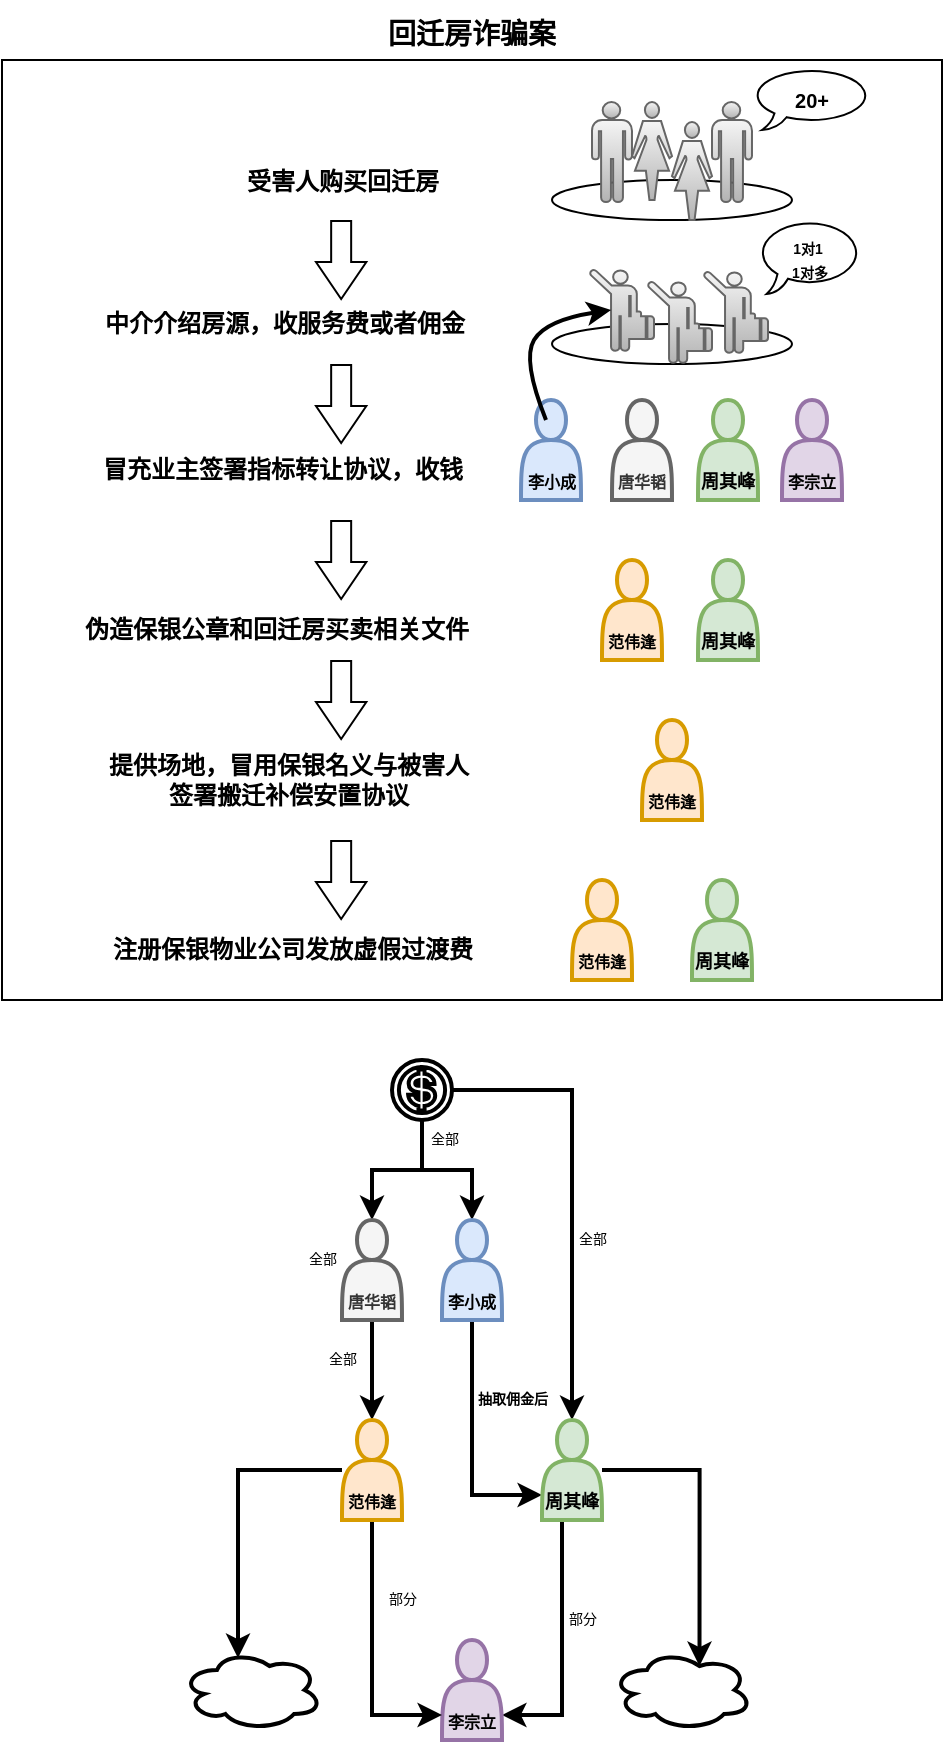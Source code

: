 <mxfile version="20.8.5" type="github">
  <diagram id="nMY7_8F1BtrzsAjcgdW9" name="第 1 页">
    <mxGraphModel dx="875" dy="435" grid="1" gridSize="10" guides="1" tooltips="1" connect="1" arrows="1" fold="1" page="1" pageScale="1" pageWidth="827" pageHeight="1169" math="0" shadow="0">
      <root>
        <mxCell id="0" />
        <mxCell id="1" parent="0" />
        <mxCell id="qC7QsjY16g4wpngSqHru-79" value="" style="ellipse;whiteSpace=wrap;html=1;" parent="1" vertex="1">
          <mxGeometry x="355" y="252" width="120" height="20" as="geometry" />
        </mxCell>
        <mxCell id="qC7QsjY16g4wpngSqHru-120" value="" style="whiteSpace=wrap;html=1;aspect=fixed;strokeColor=default;fontSize=10;fillColor=none;" parent="1" vertex="1">
          <mxGeometry x="80" y="120" width="470" height="470" as="geometry" />
        </mxCell>
        <mxCell id="qC7QsjY16g4wpngSqHru-4" value="" style="ellipse;whiteSpace=wrap;html=1;" parent="1" vertex="1">
          <mxGeometry x="355" y="180" width="120" height="20" as="geometry" />
        </mxCell>
        <mxCell id="qC7QsjY16g4wpngSqHru-18" value="&lt;b&gt;受害人&lt;/b&gt;&lt;b style=&quot;border-color: var(--border-color);&quot;&gt;购买回迁房&lt;/b&gt;&lt;b&gt;&lt;br&gt;&lt;/b&gt;" style="text;html=1;align=center;verticalAlign=middle;resizable=0;points=[];autosize=1;strokeColor=none;fillColor=none;" parent="1" vertex="1">
          <mxGeometry x="190" y="165.5" width="120" height="30" as="geometry" />
        </mxCell>
        <mxCell id="qC7QsjY16g4wpngSqHru-20" value="&lt;b&gt;中介介绍房源，收服务费或者佣金&lt;/b&gt;" style="text;html=1;align=center;verticalAlign=middle;resizable=0;points=[];autosize=1;strokeColor=none;fillColor=none;" parent="1" vertex="1">
          <mxGeometry x="121" y="237" width="200" height="30" as="geometry" />
        </mxCell>
        <mxCell id="qC7QsjY16g4wpngSqHru-43" value="" style="shape=mxgraph.signs.people.man_1;html=1;pointerEvents=1;fillColor=#f5f5f5;strokeColor=#666666;verticalLabelPosition=bottom;verticalAlign=top;align=center;sketch=0;gradientColor=#b3b3b3;" parent="1" vertex="1">
          <mxGeometry x="375" y="141" width="20" height="50" as="geometry" />
        </mxCell>
        <mxCell id="qC7QsjY16g4wpngSqHru-44" value="" style="shape=mxgraph.signs.people.woman_2;html=1;pointerEvents=1;fillColor=#f5f5f5;strokeColor=#666666;verticalLabelPosition=bottom;verticalAlign=top;align=center;sketch=0;gradientColor=#b3b3b3;" parent="1" vertex="1">
          <mxGeometry x="395" y="141" width="20" height="49" as="geometry" />
        </mxCell>
        <mxCell id="qC7QsjY16g4wpngSqHru-46" value="" style="shape=mxgraph.signs.people.woman_2;html=1;pointerEvents=1;fillColor=#f5f5f5;strokeColor=#666666;verticalLabelPosition=bottom;verticalAlign=top;align=center;sketch=0;gradientColor=#b3b3b3;" parent="1" vertex="1">
          <mxGeometry x="415" y="151" width="20" height="49" as="geometry" />
        </mxCell>
        <mxCell id="qC7QsjY16g4wpngSqHru-47" value="" style="shape=mxgraph.signs.people.man_1;html=1;pointerEvents=1;fillColor=#f5f5f5;strokeColor=#666666;verticalLabelPosition=bottom;verticalAlign=top;align=center;sketch=0;gradientColor=#b3b3b3;" parent="1" vertex="1">
          <mxGeometry x="435" y="141" width="20" height="50" as="geometry" />
        </mxCell>
        <mxCell id="qC7QsjY16g4wpngSqHru-49" value="&lt;b&gt;&lt;br&gt;&lt;br&gt;&lt;font style=&quot;font-size: 8px;&quot;&gt;李小成&lt;/font&gt;&lt;/b&gt;" style="shape=actor;whiteSpace=wrap;html=1;fillColor=#dae8fc;strokeColor=#6c8ebf;strokeWidth=2;" parent="1" vertex="1">
          <mxGeometry x="339.5" y="290" width="30" height="50" as="geometry" />
        </mxCell>
        <mxCell id="qC7QsjY16g4wpngSqHru-59" value="&lt;font style=&quot;font-size: 9px;&quot;&gt;&lt;b&gt;&lt;br&gt;&lt;br&gt;周其峰&lt;/b&gt;&lt;/font&gt;" style="shape=actor;whiteSpace=wrap;html=1;fillColor=#d5e8d4;strokeColor=#82b366;strokeWidth=2;" parent="1" vertex="1">
          <mxGeometry x="428" y="290" width="30" height="50" as="geometry" />
        </mxCell>
        <mxCell id="qC7QsjY16g4wpngSqHru-60" value="&lt;b&gt;&lt;br&gt;&lt;br&gt;&lt;font style=&quot;font-size: 8px;&quot;&gt;李宗立&lt;/font&gt;&lt;/b&gt;" style="shape=actor;whiteSpace=wrap;html=1;fillColor=#e1d5e7;strokeColor=#9673a6;strokeWidth=2;" parent="1" vertex="1">
          <mxGeometry x="470" y="290" width="30" height="50" as="geometry" />
        </mxCell>
        <mxCell id="qC7QsjY16g4wpngSqHru-61" value="&lt;b&gt;&lt;br&gt;&lt;br&gt;&lt;font style=&quot;font-size: 8px;&quot;&gt;范伟逢&lt;/font&gt;&lt;/b&gt;" style="shape=actor;whiteSpace=wrap;html=1;fillColor=#ffe6cc;strokeColor=#d79b00;strokeWidth=2;" parent="1" vertex="1">
          <mxGeometry x="380" y="370" width="30" height="50" as="geometry" />
        </mxCell>
        <mxCell id="qC7QsjY16g4wpngSqHru-40" value="" style="shape=mxgraph.signs.travel.arriving_flights;html=1;pointerEvents=1;fillColor=#f5f5f5;strokeColor=#666666;verticalLabelPosition=bottom;verticalAlign=top;align=center;sketch=0;gradientColor=#b3b3b3;" parent="1" vertex="1">
          <mxGeometry x="373" y="224" width="33" height="42" as="geometry" />
        </mxCell>
        <mxCell id="qC7QsjY16g4wpngSqHru-81" value="" style="shape=mxgraph.signs.travel.arriving_flights;html=1;pointerEvents=1;fillColor=#f5f5f5;strokeColor=#666666;verticalLabelPosition=bottom;verticalAlign=top;align=center;sketch=0;gradientColor=#b3b3b3;" parent="1" vertex="1">
          <mxGeometry x="402" y="230" width="33" height="42" as="geometry" />
        </mxCell>
        <mxCell id="qC7QsjY16g4wpngSqHru-82" value="" style="shape=mxgraph.signs.travel.arriving_flights;html=1;pointerEvents=1;fillColor=#f5f5f5;strokeColor=#666666;verticalLabelPosition=bottom;verticalAlign=top;align=center;sketch=0;gradientColor=#b3b3b3;" parent="1" vertex="1">
          <mxGeometry x="430" y="225" width="33" height="42" as="geometry" />
        </mxCell>
        <mxCell id="qC7QsjY16g4wpngSqHru-102" value="&lt;b&gt;冒充业主签署指标转让协议，收钱&lt;/b&gt;" style="text;html=1;align=center;verticalAlign=middle;resizable=0;points=[];autosize=1;strokeColor=none;fillColor=none;" parent="1" vertex="1">
          <mxGeometry x="120" y="310" width="200" height="30" as="geometry" />
        </mxCell>
        <mxCell id="qC7QsjY16g4wpngSqHru-103" value="&lt;b&gt;&lt;br&gt;&lt;br&gt;&lt;font style=&quot;font-size: 8px;&quot;&gt;唐华韬&lt;/font&gt;&lt;/b&gt;" style="shape=actor;whiteSpace=wrap;html=1;fillColor=#f5f5f5;strokeColor=#666666;fontColor=#333333;strokeWidth=2;" parent="1" vertex="1">
          <mxGeometry x="385" y="290" width="30" height="50" as="geometry" />
        </mxCell>
        <mxCell id="qC7QsjY16g4wpngSqHru-105" value="&lt;b&gt;提供场地，冒用保银名义与被害人&lt;br&gt;签署搬迁补偿安置协议&lt;/b&gt;" style="text;html=1;align=center;verticalAlign=middle;resizable=0;points=[];autosize=1;strokeColor=none;fillColor=none;" parent="1" vertex="1">
          <mxGeometry x="123" y="460" width="200" height="40" as="geometry" />
        </mxCell>
        <mxCell id="qC7QsjY16g4wpngSqHru-106" value="&lt;b&gt;伪造保银公章和回迁房买卖相关文件&lt;/b&gt;" style="text;html=1;align=center;verticalAlign=middle;resizable=0;points=[];autosize=1;strokeColor=none;fillColor=none;" parent="1" vertex="1">
          <mxGeometry x="107" y="390" width="220" height="30" as="geometry" />
        </mxCell>
        <mxCell id="qC7QsjY16g4wpngSqHru-107" value="&lt;font style=&quot;font-size: 9px;&quot;&gt;&lt;b&gt;&lt;br&gt;&lt;br&gt;周其峰&lt;/b&gt;&lt;/font&gt;" style="shape=actor;whiteSpace=wrap;html=1;fillColor=#d5e8d4;strokeColor=#82b366;strokeWidth=2;" parent="1" vertex="1">
          <mxGeometry x="428" y="370" width="30" height="50" as="geometry" />
        </mxCell>
        <mxCell id="qC7QsjY16g4wpngSqHru-108" value="&lt;b&gt;&lt;br&gt;&lt;br&gt;&lt;font style=&quot;font-size: 8px;&quot;&gt;范伟逢&lt;/font&gt;&lt;/b&gt;" style="shape=actor;whiteSpace=wrap;html=1;fillColor=#ffe6cc;strokeColor=#d79b00;strokeWidth=2;" parent="1" vertex="1">
          <mxGeometry x="400" y="450" width="30" height="50" as="geometry" />
        </mxCell>
        <mxCell id="qC7QsjY16g4wpngSqHru-110" value="" style="shape=flexArrow;endArrow=classic;html=1;rounded=0;fontSize=10;endWidth=14.167;endSize=5.833;" parent="1" edge="1">
          <mxGeometry width="50" height="50" relative="1" as="geometry">
            <mxPoint x="249.58" y="200" as="sourcePoint" />
            <mxPoint x="249.58" y="240" as="targetPoint" />
          </mxGeometry>
        </mxCell>
        <mxCell id="qC7QsjY16g4wpngSqHru-111" value="&lt;b&gt;注册保银物业公司发放虚假过渡费&lt;/b&gt;" style="text;html=1;align=center;verticalAlign=middle;resizable=0;points=[];autosize=1;strokeColor=none;fillColor=none;" parent="1" vertex="1">
          <mxGeometry x="125" y="550" width="200" height="30" as="geometry" />
        </mxCell>
        <mxCell id="qC7QsjY16g4wpngSqHru-112" value="&lt;b&gt;&lt;br&gt;&lt;br&gt;&lt;font style=&quot;font-size: 8px;&quot;&gt;范伟逢&lt;/font&gt;&lt;/b&gt;" style="shape=actor;whiteSpace=wrap;html=1;fillColor=#ffe6cc;strokeColor=#d79b00;strokeWidth=2;" parent="1" vertex="1">
          <mxGeometry x="365" y="530" width="30" height="50" as="geometry" />
        </mxCell>
        <mxCell id="qC7QsjY16g4wpngSqHru-113" value="&lt;font style=&quot;font-size: 9px;&quot;&gt;&lt;b&gt;&lt;br&gt;&lt;br&gt;周其峰&lt;/b&gt;&lt;/font&gt;" style="shape=actor;whiteSpace=wrap;html=1;fillColor=#d5e8d4;strokeColor=#82b366;strokeWidth=2;" parent="1" vertex="1">
          <mxGeometry x="425" y="530" width="30" height="50" as="geometry" />
        </mxCell>
        <mxCell id="qC7QsjY16g4wpngSqHru-114" value="" style="shape=flexArrow;endArrow=classic;html=1;rounded=0;fontSize=10;endWidth=14.167;endSize=5.833;" parent="1" edge="1">
          <mxGeometry width="50" height="50" relative="1" as="geometry">
            <mxPoint x="249.58" y="272" as="sourcePoint" />
            <mxPoint x="249.58" y="312" as="targetPoint" />
          </mxGeometry>
        </mxCell>
        <mxCell id="qC7QsjY16g4wpngSqHru-115" value="" style="shape=flexArrow;endArrow=classic;html=1;rounded=0;fontSize=10;endWidth=14.167;endSize=5.833;" parent="1" edge="1">
          <mxGeometry width="50" height="50" relative="1" as="geometry">
            <mxPoint x="249.58" y="350" as="sourcePoint" />
            <mxPoint x="249.58" y="390" as="targetPoint" />
          </mxGeometry>
        </mxCell>
        <mxCell id="qC7QsjY16g4wpngSqHru-116" value="" style="shape=flexArrow;endArrow=classic;html=1;rounded=0;fontSize=10;endWidth=14.167;endSize=5.833;" parent="1" edge="1">
          <mxGeometry width="50" height="50" relative="1" as="geometry">
            <mxPoint x="249.58" y="420" as="sourcePoint" />
            <mxPoint x="249.58" y="460" as="targetPoint" />
          </mxGeometry>
        </mxCell>
        <mxCell id="qC7QsjY16g4wpngSqHru-117" value="" style="shape=flexArrow;endArrow=classic;html=1;rounded=0;fontSize=10;endWidth=14.167;endSize=5.833;" parent="1" edge="1">
          <mxGeometry width="50" height="50" relative="1" as="geometry">
            <mxPoint x="249.58" y="510" as="sourcePoint" />
            <mxPoint x="249.58" y="550" as="targetPoint" />
          </mxGeometry>
        </mxCell>
        <mxCell id="5yCmDJtd9Wti_51StDvj-2" value="&lt;b&gt;20+&lt;/b&gt;" style="whiteSpace=wrap;html=1;shape=mxgraph.basic.oval_callout;strokeColor=default;fontSize=10;fillColor=none;" vertex="1" parent="1">
          <mxGeometry x="455" y="124" width="60" height="31" as="geometry" />
        </mxCell>
        <mxCell id="5yCmDJtd9Wti_51StDvj-3" value="&lt;b&gt;&lt;font style=&quot;font-size: 7px;&quot;&gt;1对1&amp;nbsp;&lt;br&gt;1对多&lt;br&gt;&lt;/font&gt;&lt;/b&gt;" style="whiteSpace=wrap;html=1;shape=mxgraph.basic.oval_callout;strokeColor=default;fontSize=10;fillColor=none;" vertex="1" parent="1">
          <mxGeometry x="458" y="200" width="52" height="37" as="geometry" />
        </mxCell>
        <mxCell id="5yCmDJtd9Wti_51StDvj-10" value="" style="curved=1;endArrow=classic;html=1;rounded=0;fontSize=7;strokeWidth=2;entryX=0.35;entryY=0.5;entryDx=0;entryDy=0;entryPerimeter=0;" edge="1" parent="1" target="qC7QsjY16g4wpngSqHru-40">
          <mxGeometry width="50" height="50" relative="1" as="geometry">
            <mxPoint x="352" y="300" as="sourcePoint" />
            <mxPoint x="370" y="250" as="targetPoint" />
            <Array as="points">
              <mxPoint x="340" y="270" />
              <mxPoint x="352" y="250" />
            </Array>
          </mxGeometry>
        </mxCell>
        <mxCell id="5yCmDJtd9Wti_51StDvj-12" value="&lt;h1&gt;回迁房诈骗案&lt;/h1&gt;" style="text;html=1;strokeColor=none;fillColor=none;spacing=5;spacingTop=-20;whiteSpace=wrap;overflow=hidden;rounded=0;strokeWidth=2;fontSize=7;align=center;" vertex="1" parent="1">
          <mxGeometry x="220" y="100" width="190" height="20" as="geometry" />
        </mxCell>
        <mxCell id="5yCmDJtd9Wti_51StDvj-34" style="edgeStyle=orthogonalEdgeStyle;rounded=0;orthogonalLoop=1;jettySize=auto;html=1;entryX=0.5;entryY=0;entryDx=0;entryDy=0;strokeWidth=2;fontSize=7;fontColor=default;" edge="1" parent="1" source="5yCmDJtd9Wti_51StDvj-18" target="5yCmDJtd9Wti_51StDvj-22">
          <mxGeometry relative="1" as="geometry" />
        </mxCell>
        <mxCell id="5yCmDJtd9Wti_51StDvj-40" style="edgeStyle=orthogonalEdgeStyle;rounded=0;orthogonalLoop=1;jettySize=auto;html=1;entryX=0.5;entryY=0;entryDx=0;entryDy=0;strokeWidth=2;fontSize=7;fontColor=default;" edge="1" parent="1" source="5yCmDJtd9Wti_51StDvj-18" target="5yCmDJtd9Wti_51StDvj-19">
          <mxGeometry relative="1" as="geometry" />
        </mxCell>
        <mxCell id="5yCmDJtd9Wti_51StDvj-41" style="edgeStyle=orthogonalEdgeStyle;rounded=0;orthogonalLoop=1;jettySize=auto;html=1;entryX=0.5;entryY=0;entryDx=0;entryDy=0;strokeWidth=2;fontSize=7;fontColor=default;" edge="1" parent="1" source="5yCmDJtd9Wti_51StDvj-18" target="5yCmDJtd9Wti_51StDvj-20">
          <mxGeometry relative="1" as="geometry" />
        </mxCell>
        <mxCell id="5yCmDJtd9Wti_51StDvj-18" value="" style="shape=mxgraph.signs.travel.cashier;html=1;pointerEvents=1;fillColor=none;strokeColor=default;verticalLabelPosition=bottom;verticalAlign=top;align=center;sketch=0;strokeWidth=2;fontSize=7;fontColor=default;" vertex="1" parent="1">
          <mxGeometry x="275" y="620" width="30" height="30" as="geometry" />
        </mxCell>
        <mxCell id="5yCmDJtd9Wti_51StDvj-36" style="edgeStyle=orthogonalEdgeStyle;rounded=0;orthogonalLoop=1;jettySize=auto;html=1;exitX=0.5;exitY=1;exitDx=0;exitDy=0;entryX=0;entryY=0.75;entryDx=0;entryDy=0;strokeWidth=2;fontSize=7;fontColor=default;" edge="1" parent="1" source="5yCmDJtd9Wti_51StDvj-19" target="5yCmDJtd9Wti_51StDvj-20">
          <mxGeometry relative="1" as="geometry" />
        </mxCell>
        <mxCell id="5yCmDJtd9Wti_51StDvj-19" value="&lt;b&gt;&lt;br&gt;&lt;br&gt;&lt;font style=&quot;font-size: 8px;&quot;&gt;李小成&lt;/font&gt;&lt;/b&gt;" style="shape=actor;whiteSpace=wrap;html=1;fillColor=#dae8fc;strokeColor=#6c8ebf;strokeWidth=2;" vertex="1" parent="1">
          <mxGeometry x="300" y="700" width="30" height="50" as="geometry" />
        </mxCell>
        <mxCell id="5yCmDJtd9Wti_51StDvj-38" style="edgeStyle=orthogonalEdgeStyle;rounded=0;orthogonalLoop=1;jettySize=auto;html=1;entryX=1;entryY=0.75;entryDx=0;entryDy=0;strokeWidth=2;fontSize=7;fontColor=default;" edge="1" parent="1" source="5yCmDJtd9Wti_51StDvj-20" target="5yCmDJtd9Wti_51StDvj-21">
          <mxGeometry relative="1" as="geometry">
            <Array as="points">
              <mxPoint x="360" y="948" />
            </Array>
          </mxGeometry>
        </mxCell>
        <mxCell id="5yCmDJtd9Wti_51StDvj-56" style="edgeStyle=orthogonalEdgeStyle;rounded=0;orthogonalLoop=1;jettySize=auto;html=1;entryX=0.625;entryY=0.2;entryDx=0;entryDy=0;entryPerimeter=0;strokeWidth=2;fontSize=7;fontColor=default;" edge="1" parent="1" source="5yCmDJtd9Wti_51StDvj-20" target="5yCmDJtd9Wti_51StDvj-54">
          <mxGeometry relative="1" as="geometry" />
        </mxCell>
        <mxCell id="5yCmDJtd9Wti_51StDvj-20" value="&lt;font style=&quot;font-size: 9px;&quot;&gt;&lt;b&gt;&lt;br&gt;&lt;br&gt;周其峰&lt;/b&gt;&lt;/font&gt;" style="shape=actor;whiteSpace=wrap;html=1;fillColor=#d5e8d4;strokeColor=#82b366;strokeWidth=2;" vertex="1" parent="1">
          <mxGeometry x="350" y="800" width="30" height="50" as="geometry" />
        </mxCell>
        <mxCell id="5yCmDJtd9Wti_51StDvj-21" value="&lt;b&gt;&lt;br&gt;&lt;br&gt;&lt;font style=&quot;font-size: 8px;&quot;&gt;李宗立&lt;/font&gt;&lt;/b&gt;" style="shape=actor;whiteSpace=wrap;html=1;fillColor=#e1d5e7;strokeColor=#9673a6;strokeWidth=2;" vertex="1" parent="1">
          <mxGeometry x="300" y="910" width="30" height="50" as="geometry" />
        </mxCell>
        <mxCell id="5yCmDJtd9Wti_51StDvj-33" style="edgeStyle=orthogonalEdgeStyle;rounded=0;orthogonalLoop=1;jettySize=auto;html=1;entryX=0.5;entryY=0;entryDx=0;entryDy=0;strokeWidth=2;fontSize=7;fontColor=default;" edge="1" parent="1" source="5yCmDJtd9Wti_51StDvj-22" target="5yCmDJtd9Wti_51StDvj-23">
          <mxGeometry relative="1" as="geometry" />
        </mxCell>
        <mxCell id="5yCmDJtd9Wti_51StDvj-22" value="&lt;b&gt;&lt;br&gt;&lt;br&gt;&lt;font style=&quot;font-size: 8px;&quot;&gt;唐华韬&lt;/font&gt;&lt;/b&gt;" style="shape=actor;whiteSpace=wrap;html=1;fillColor=#f5f5f5;strokeColor=#666666;fontColor=#333333;strokeWidth=2;" vertex="1" parent="1">
          <mxGeometry x="250" y="700" width="30" height="50" as="geometry" />
        </mxCell>
        <mxCell id="5yCmDJtd9Wti_51StDvj-37" style="edgeStyle=orthogonalEdgeStyle;rounded=0;orthogonalLoop=1;jettySize=auto;html=1;entryX=0;entryY=0.75;entryDx=0;entryDy=0;strokeWidth=2;fontSize=7;fontColor=default;" edge="1" parent="1" source="5yCmDJtd9Wti_51StDvj-23" target="5yCmDJtd9Wti_51StDvj-21">
          <mxGeometry relative="1" as="geometry">
            <Array as="points">
              <mxPoint x="265" y="948" />
            </Array>
          </mxGeometry>
        </mxCell>
        <mxCell id="5yCmDJtd9Wti_51StDvj-55" style="edgeStyle=orthogonalEdgeStyle;rounded=0;orthogonalLoop=1;jettySize=auto;html=1;entryX=0.4;entryY=0.1;entryDx=0;entryDy=0;entryPerimeter=0;strokeWidth=2;fontSize=7;fontColor=default;" edge="1" parent="1" source="5yCmDJtd9Wti_51StDvj-23" target="5yCmDJtd9Wti_51StDvj-53">
          <mxGeometry relative="1" as="geometry" />
        </mxCell>
        <mxCell id="5yCmDJtd9Wti_51StDvj-23" value="&lt;b&gt;&lt;br&gt;&lt;br&gt;&lt;font style=&quot;font-size: 8px;&quot;&gt;范伟逢&lt;/font&gt;&lt;/b&gt;" style="shape=actor;whiteSpace=wrap;html=1;fillColor=#ffe6cc;strokeColor=#d79b00;strokeWidth=2;" vertex="1" parent="1">
          <mxGeometry x="250" y="800" width="30" height="50" as="geometry" />
        </mxCell>
        <mxCell id="5yCmDJtd9Wti_51StDvj-46" value="&lt;b&gt;抽取佣金后&lt;/b&gt;" style="text;html=1;align=center;verticalAlign=middle;resizable=0;points=[];autosize=1;strokeColor=none;fillColor=none;fontSize=7;fontColor=default;" vertex="1" parent="1">
          <mxGeometry x="305" y="780" width="60" height="20" as="geometry" />
        </mxCell>
        <mxCell id="5yCmDJtd9Wti_51StDvj-47" value="全部" style="text;html=1;align=center;verticalAlign=middle;resizable=0;points=[];autosize=1;strokeColor=none;fillColor=none;fontSize=7;fontColor=default;" vertex="1" parent="1">
          <mxGeometry x="355" y="700" width="40" height="20" as="geometry" />
        </mxCell>
        <mxCell id="5yCmDJtd9Wti_51StDvj-48" value="全部" style="text;html=1;align=center;verticalAlign=middle;resizable=0;points=[];autosize=1;strokeColor=none;fillColor=none;fontSize=7;fontColor=default;" vertex="1" parent="1">
          <mxGeometry x="281" y="650" width="40" height="20" as="geometry" />
        </mxCell>
        <mxCell id="5yCmDJtd9Wti_51StDvj-49" value="全部" style="text;html=1;align=center;verticalAlign=middle;resizable=0;points=[];autosize=1;strokeColor=none;fillColor=none;fontSize=7;fontColor=default;" vertex="1" parent="1">
          <mxGeometry x="220" y="710" width="40" height="20" as="geometry" />
        </mxCell>
        <mxCell id="5yCmDJtd9Wti_51StDvj-50" value="全部" style="text;html=1;align=center;verticalAlign=middle;resizable=0;points=[];autosize=1;strokeColor=none;fillColor=none;fontSize=7;fontColor=default;" vertex="1" parent="1">
          <mxGeometry x="230" y="760" width="40" height="20" as="geometry" />
        </mxCell>
        <mxCell id="5yCmDJtd9Wti_51StDvj-51" value="部分" style="text;html=1;align=center;verticalAlign=middle;resizable=0;points=[];autosize=1;strokeColor=none;fillColor=none;fontSize=7;fontColor=default;" vertex="1" parent="1">
          <mxGeometry x="350" y="890" width="40" height="20" as="geometry" />
        </mxCell>
        <mxCell id="5yCmDJtd9Wti_51StDvj-52" value="部分" style="text;html=1;align=center;verticalAlign=middle;resizable=0;points=[];autosize=1;strokeColor=none;fillColor=none;fontSize=7;fontColor=default;" vertex="1" parent="1">
          <mxGeometry x="260" y="880" width="40" height="20" as="geometry" />
        </mxCell>
        <mxCell id="5yCmDJtd9Wti_51StDvj-53" value="" style="ellipse;shape=cloud;whiteSpace=wrap;html=1;strokeColor=default;strokeWidth=2;fontSize=7;fontColor=default;fillColor=none;" vertex="1" parent="1">
          <mxGeometry x="170" y="915" width="70" height="40" as="geometry" />
        </mxCell>
        <mxCell id="5yCmDJtd9Wti_51StDvj-54" value="" style="ellipse;shape=cloud;whiteSpace=wrap;html=1;strokeColor=default;strokeWidth=2;fontSize=7;fontColor=default;fillColor=none;" vertex="1" parent="1">
          <mxGeometry x="385" y="915" width="70" height="40" as="geometry" />
        </mxCell>
      </root>
    </mxGraphModel>
  </diagram>
</mxfile>
